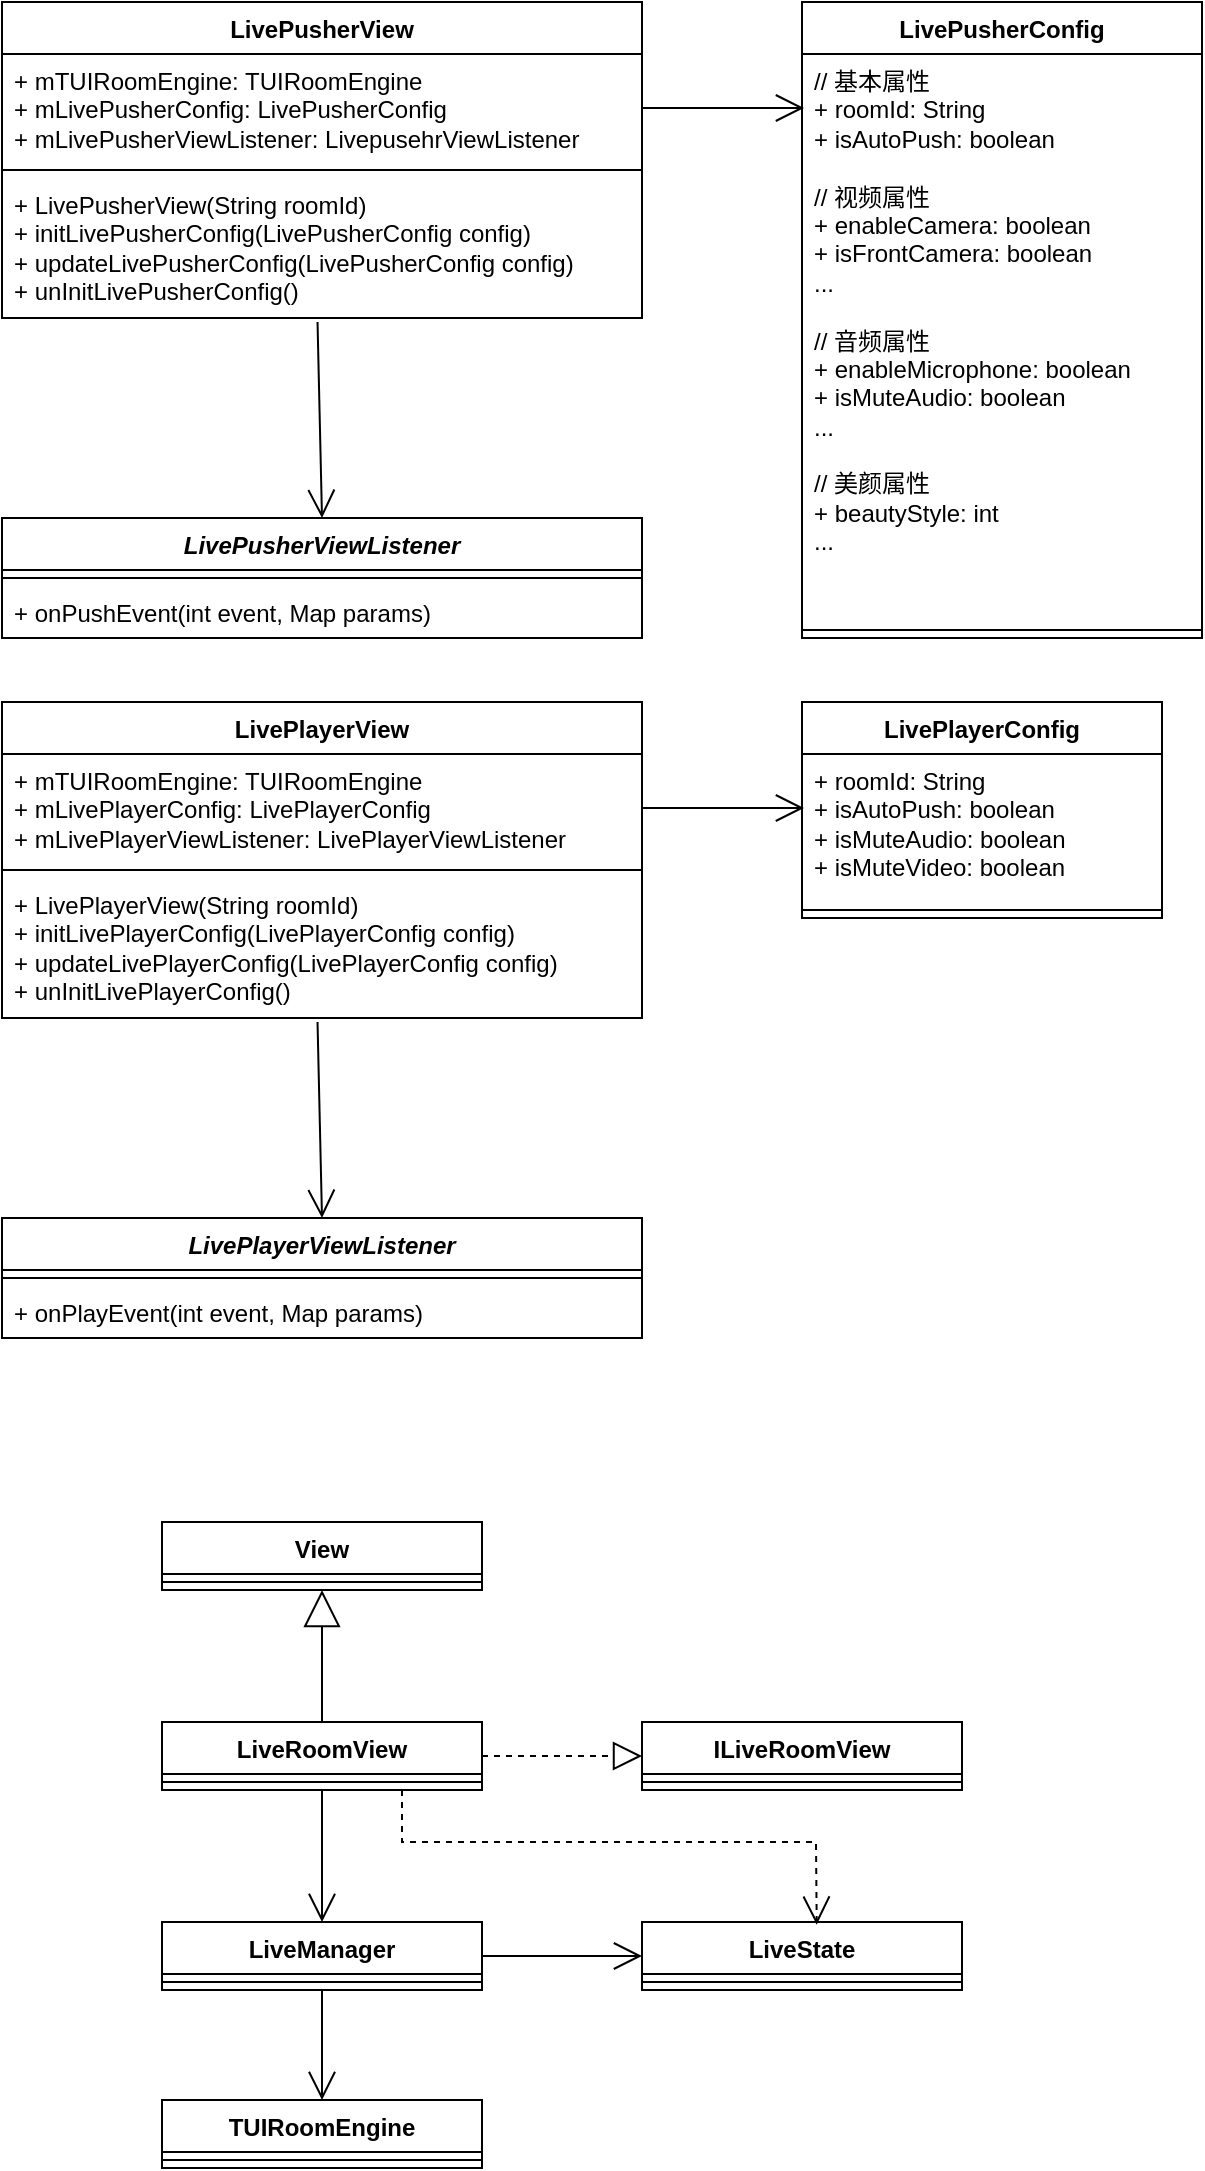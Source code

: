 <mxfile version="24.7.10">
  <diagram name="第 1 页" id="9S_YwSIK5CdDjr1kPvcS">
    <mxGraphModel dx="1207" dy="634" grid="1" gridSize="10" guides="1" tooltips="1" connect="1" arrows="1" fold="1" page="1" pageScale="1" pageWidth="827" pageHeight="1169" math="0" shadow="0">
      <root>
        <mxCell id="0" />
        <mxCell id="1" parent="0" />
        <mxCell id="oRy7QR4EtWhTwmGaqYeI-1" value="LivePusherView" style="swimlane;fontStyle=1;align=center;verticalAlign=top;childLayout=stackLayout;horizontal=1;startSize=26;horizontalStack=0;resizeParent=1;resizeParentMax=0;resizeLast=0;collapsible=1;marginBottom=0;whiteSpace=wrap;html=1;" parent="1" vertex="1">
          <mxGeometry x="160" y="120" width="320" height="158" as="geometry" />
        </mxCell>
        <mxCell id="oRy7QR4EtWhTwmGaqYeI-2" value="+ mTUIRoomEngine: TUIRoomEngine&lt;div&gt;+ mLivePusherConfig: LivePusherConfig&lt;/div&gt;&lt;div&gt;+ mLivePusherViewListener: LivepusehrViewListener&lt;/div&gt;" style="text;strokeColor=none;fillColor=none;align=left;verticalAlign=top;spacingLeft=4;spacingRight=4;overflow=hidden;rotatable=0;points=[[0,0.5],[1,0.5]];portConstraint=eastwest;whiteSpace=wrap;html=1;" parent="oRy7QR4EtWhTwmGaqYeI-1" vertex="1">
          <mxGeometry y="26" width="320" height="54" as="geometry" />
        </mxCell>
        <mxCell id="oRy7QR4EtWhTwmGaqYeI-3" value="" style="line;strokeWidth=1;fillColor=none;align=left;verticalAlign=middle;spacingTop=-1;spacingLeft=3;spacingRight=3;rotatable=0;labelPosition=right;points=[];portConstraint=eastwest;strokeColor=inherit;" parent="oRy7QR4EtWhTwmGaqYeI-1" vertex="1">
          <mxGeometry y="80" width="320" height="8" as="geometry" />
        </mxCell>
        <mxCell id="oRy7QR4EtWhTwmGaqYeI-4" value="+ LivePusherView(String roomId)&lt;div&gt;+ initLivePusherConfig(LivePusherConfig config)&lt;/div&gt;&lt;div&gt;+ updateLivePusherConfig(&lt;span style=&quot;background-color: initial;&quot;&gt;LivePusherConfig config&lt;/span&gt;&lt;span style=&quot;background-color: initial;&quot;&gt;)&lt;/span&gt;&lt;/div&gt;&lt;div&gt;&lt;span style=&quot;background-color: initial;&quot;&gt;+ unInitLivePusherConfig()&lt;/span&gt;&lt;/div&gt;" style="text;strokeColor=none;fillColor=none;align=left;verticalAlign=top;spacingLeft=4;spacingRight=4;overflow=hidden;rotatable=0;points=[[0,0.5],[1,0.5]];portConstraint=eastwest;whiteSpace=wrap;html=1;" parent="oRy7QR4EtWhTwmGaqYeI-1" vertex="1">
          <mxGeometry y="88" width="320" height="70" as="geometry" />
        </mxCell>
        <mxCell id="oRy7QR4EtWhTwmGaqYeI-5" value="LivePusherConfig" style="swimlane;fontStyle=1;align=center;verticalAlign=top;childLayout=stackLayout;horizontal=1;startSize=26;horizontalStack=0;resizeParent=1;resizeParentMax=0;resizeLast=0;collapsible=1;marginBottom=0;whiteSpace=wrap;html=1;" parent="1" vertex="1">
          <mxGeometry x="560" y="120" width="200" height="318" as="geometry" />
        </mxCell>
        <mxCell id="oRy7QR4EtWhTwmGaqYeI-6" value="// 基本属性&lt;div&gt;+ roomId: String&lt;/div&gt;&lt;div&gt;+ isAutoPush: boolean&lt;/div&gt;&lt;div&gt;&lt;br&gt;&lt;/div&gt;&lt;div&gt;// 视频属性&lt;/div&gt;&lt;div&gt;+ enableCamera: boolean&lt;/div&gt;&lt;div&gt;+ isFrontCamera: boolean&lt;/div&gt;&lt;div&gt;...&lt;/div&gt;&lt;div&gt;&lt;br&gt;&lt;/div&gt;&lt;div&gt;// 音频属性&lt;/div&gt;&lt;div&gt;&lt;div&gt;+ enableMicrophone: boolean&lt;/div&gt;&lt;div&gt;+ isMuteAudio: boolean&lt;/div&gt;&lt;div&gt;...&lt;/div&gt;&lt;/div&gt;&lt;div&gt;&lt;br&gt;&lt;/div&gt;&lt;div&gt;// 美颜属性&lt;/div&gt;&lt;div&gt;+ beautyStyle: int&lt;/div&gt;&lt;div&gt;...&lt;/div&gt;" style="text;strokeColor=none;fillColor=none;align=left;verticalAlign=top;spacingLeft=4;spacingRight=4;overflow=hidden;rotatable=0;points=[[0,0.5],[1,0.5]];portConstraint=eastwest;whiteSpace=wrap;html=1;" parent="oRy7QR4EtWhTwmGaqYeI-5" vertex="1">
          <mxGeometry y="26" width="200" height="284" as="geometry" />
        </mxCell>
        <mxCell id="oRy7QR4EtWhTwmGaqYeI-7" value="" style="line;strokeWidth=1;fillColor=none;align=left;verticalAlign=middle;spacingTop=-1;spacingLeft=3;spacingRight=3;rotatable=0;labelPosition=right;points=[];portConstraint=eastwest;strokeColor=inherit;" parent="oRy7QR4EtWhTwmGaqYeI-5" vertex="1">
          <mxGeometry y="310" width="200" height="8" as="geometry" />
        </mxCell>
        <mxCell id="oRy7QR4EtWhTwmGaqYeI-9" value="&lt;i&gt;LivePusherViewListener&lt;/i&gt;" style="swimlane;fontStyle=1;align=center;verticalAlign=top;childLayout=stackLayout;horizontal=1;startSize=26;horizontalStack=0;resizeParent=1;resizeParentMax=0;resizeLast=0;collapsible=1;marginBottom=0;whiteSpace=wrap;html=1;" parent="1" vertex="1">
          <mxGeometry x="160" y="378" width="320" height="60" as="geometry" />
        </mxCell>
        <mxCell id="oRy7QR4EtWhTwmGaqYeI-11" value="" style="line;strokeWidth=1;fillColor=none;align=left;verticalAlign=middle;spacingTop=-1;spacingLeft=3;spacingRight=3;rotatable=0;labelPosition=right;points=[];portConstraint=eastwest;strokeColor=inherit;" parent="oRy7QR4EtWhTwmGaqYeI-9" vertex="1">
          <mxGeometry y="26" width="320" height="8" as="geometry" />
        </mxCell>
        <mxCell id="oRy7QR4EtWhTwmGaqYeI-12" value="+ onPushEvent(int event, Map params)" style="text;strokeColor=none;fillColor=none;align=left;verticalAlign=top;spacingLeft=4;spacingRight=4;overflow=hidden;rotatable=0;points=[[0,0.5],[1,0.5]];portConstraint=eastwest;whiteSpace=wrap;html=1;" parent="oRy7QR4EtWhTwmGaqYeI-9" vertex="1">
          <mxGeometry y="34" width="320" height="26" as="geometry" />
        </mxCell>
        <mxCell id="oRy7QR4EtWhTwmGaqYeI-13" value="" style="endArrow=open;endFill=1;endSize=12;html=1;rounded=0;exitX=1;exitY=0.5;exitDx=0;exitDy=0;" parent="1" source="oRy7QR4EtWhTwmGaqYeI-2" edge="1">
          <mxGeometry width="160" relative="1" as="geometry">
            <mxPoint x="550" y="330" as="sourcePoint" />
            <mxPoint x="561" y="173" as="targetPoint" />
          </mxGeometry>
        </mxCell>
        <mxCell id="oRy7QR4EtWhTwmGaqYeI-14" value="" style="endArrow=open;endFill=1;endSize=12;html=1;rounded=0;exitX=0.493;exitY=1.029;exitDx=0;exitDy=0;exitPerimeter=0;entryX=0.5;entryY=0;entryDx=0;entryDy=0;" parent="1" source="oRy7QR4EtWhTwmGaqYeI-4" target="oRy7QR4EtWhTwmGaqYeI-9" edge="1">
          <mxGeometry width="160" relative="1" as="geometry">
            <mxPoint x="480" y="310" as="sourcePoint" />
            <mxPoint x="640" y="310" as="targetPoint" />
          </mxGeometry>
        </mxCell>
        <mxCell id="oRy7QR4EtWhTwmGaqYeI-15" value="LivePlayerView" style="swimlane;fontStyle=1;align=center;verticalAlign=top;childLayout=stackLayout;horizontal=1;startSize=26;horizontalStack=0;resizeParent=1;resizeParentMax=0;resizeLast=0;collapsible=1;marginBottom=0;whiteSpace=wrap;html=1;" parent="1" vertex="1">
          <mxGeometry x="160" y="470" width="320" height="158" as="geometry" />
        </mxCell>
        <mxCell id="oRy7QR4EtWhTwmGaqYeI-16" value="+ mTUIRoomEngine: TUIRoomEngine&lt;div&gt;+ mLivePlayerConfig: LivePlayerConfig&lt;/div&gt;&lt;div&gt;+ mLivePlayerViewListener: LivePlayerViewListener&lt;/div&gt;" style="text;strokeColor=none;fillColor=none;align=left;verticalAlign=top;spacingLeft=4;spacingRight=4;overflow=hidden;rotatable=0;points=[[0,0.5],[1,0.5]];portConstraint=eastwest;whiteSpace=wrap;html=1;" parent="oRy7QR4EtWhTwmGaqYeI-15" vertex="1">
          <mxGeometry y="26" width="320" height="54" as="geometry" />
        </mxCell>
        <mxCell id="oRy7QR4EtWhTwmGaqYeI-17" value="" style="line;strokeWidth=1;fillColor=none;align=left;verticalAlign=middle;spacingTop=-1;spacingLeft=3;spacingRight=3;rotatable=0;labelPosition=right;points=[];portConstraint=eastwest;strokeColor=inherit;" parent="oRy7QR4EtWhTwmGaqYeI-15" vertex="1">
          <mxGeometry y="80" width="320" height="8" as="geometry" />
        </mxCell>
        <mxCell id="oRy7QR4EtWhTwmGaqYeI-18" value="+ LivePlayerView(String roomId)&lt;div&gt;+ initLivePlayerConfig(LivePlayerConfig config)&lt;/div&gt;&lt;div&gt;+ updateLivePlayerConfig(&lt;span style=&quot;background-color: initial;&quot;&gt;LivePlayerConfig config&lt;/span&gt;&lt;span style=&quot;background-color: initial;&quot;&gt;)&lt;/span&gt;&lt;/div&gt;&lt;div&gt;&lt;span style=&quot;background-color: initial;&quot;&gt;+ unInitLivePlayerConfig()&lt;/span&gt;&lt;/div&gt;" style="text;strokeColor=none;fillColor=none;align=left;verticalAlign=top;spacingLeft=4;spacingRight=4;overflow=hidden;rotatable=0;points=[[0,0.5],[1,0.5]];portConstraint=eastwest;whiteSpace=wrap;html=1;" parent="oRy7QR4EtWhTwmGaqYeI-15" vertex="1">
          <mxGeometry y="88" width="320" height="70" as="geometry" />
        </mxCell>
        <mxCell id="oRy7QR4EtWhTwmGaqYeI-19" value="LivePlayerConfig" style="swimlane;fontStyle=1;align=center;verticalAlign=top;childLayout=stackLayout;horizontal=1;startSize=26;horizontalStack=0;resizeParent=1;resizeParentMax=0;resizeLast=0;collapsible=1;marginBottom=0;whiteSpace=wrap;html=1;" parent="1" vertex="1">
          <mxGeometry x="560" y="470" width="180" height="108" as="geometry" />
        </mxCell>
        <mxCell id="oRy7QR4EtWhTwmGaqYeI-20" value="&lt;div&gt;+ roomId: String&lt;/div&gt;&lt;div&gt;+ isAutoPush: boolean&lt;/div&gt;&lt;div&gt;+ isMuteAudio: boolean&lt;/div&gt;&lt;div&gt;+ isMuteVideo: boolean&lt;/div&gt;&lt;div&gt;&lt;br&gt;&lt;/div&gt;" style="text;strokeColor=none;fillColor=none;align=left;verticalAlign=top;spacingLeft=4;spacingRight=4;overflow=hidden;rotatable=0;points=[[0,0.5],[1,0.5]];portConstraint=eastwest;whiteSpace=wrap;html=1;" parent="oRy7QR4EtWhTwmGaqYeI-19" vertex="1">
          <mxGeometry y="26" width="180" height="74" as="geometry" />
        </mxCell>
        <mxCell id="oRy7QR4EtWhTwmGaqYeI-21" value="" style="line;strokeWidth=1;fillColor=none;align=left;verticalAlign=middle;spacingTop=-1;spacingLeft=3;spacingRight=3;rotatable=0;labelPosition=right;points=[];portConstraint=eastwest;strokeColor=inherit;" parent="oRy7QR4EtWhTwmGaqYeI-19" vertex="1">
          <mxGeometry y="100" width="180" height="8" as="geometry" />
        </mxCell>
        <mxCell id="oRy7QR4EtWhTwmGaqYeI-22" value="&lt;i&gt;LivePlayerViewListener&lt;/i&gt;" style="swimlane;fontStyle=1;align=center;verticalAlign=top;childLayout=stackLayout;horizontal=1;startSize=26;horizontalStack=0;resizeParent=1;resizeParentMax=0;resizeLast=0;collapsible=1;marginBottom=0;whiteSpace=wrap;html=1;" parent="1" vertex="1">
          <mxGeometry x="160" y="728" width="320" height="60" as="geometry" />
        </mxCell>
        <mxCell id="oRy7QR4EtWhTwmGaqYeI-23" value="" style="line;strokeWidth=1;fillColor=none;align=left;verticalAlign=middle;spacingTop=-1;spacingLeft=3;spacingRight=3;rotatable=0;labelPosition=right;points=[];portConstraint=eastwest;strokeColor=inherit;" parent="oRy7QR4EtWhTwmGaqYeI-22" vertex="1">
          <mxGeometry y="26" width="320" height="8" as="geometry" />
        </mxCell>
        <mxCell id="oRy7QR4EtWhTwmGaqYeI-24" value="+ onPlayEvent(int event, Map params)" style="text;strokeColor=none;fillColor=none;align=left;verticalAlign=top;spacingLeft=4;spacingRight=4;overflow=hidden;rotatable=0;points=[[0,0.5],[1,0.5]];portConstraint=eastwest;whiteSpace=wrap;html=1;" parent="oRy7QR4EtWhTwmGaqYeI-22" vertex="1">
          <mxGeometry y="34" width="320" height="26" as="geometry" />
        </mxCell>
        <mxCell id="oRy7QR4EtWhTwmGaqYeI-25" value="" style="endArrow=open;endFill=1;endSize=12;html=1;rounded=0;exitX=1;exitY=0.5;exitDx=0;exitDy=0;" parent="1" source="oRy7QR4EtWhTwmGaqYeI-16" edge="1">
          <mxGeometry width="160" relative="1" as="geometry">
            <mxPoint x="550" y="680" as="sourcePoint" />
            <mxPoint x="561" y="523" as="targetPoint" />
          </mxGeometry>
        </mxCell>
        <mxCell id="oRy7QR4EtWhTwmGaqYeI-26" value="" style="endArrow=open;endFill=1;endSize=12;html=1;rounded=0;exitX=0.493;exitY=1.029;exitDx=0;exitDy=0;exitPerimeter=0;entryX=0.5;entryY=0;entryDx=0;entryDy=0;" parent="1" source="oRy7QR4EtWhTwmGaqYeI-18" target="oRy7QR4EtWhTwmGaqYeI-22" edge="1">
          <mxGeometry width="160" relative="1" as="geometry">
            <mxPoint x="480" y="660" as="sourcePoint" />
            <mxPoint x="640" y="660" as="targetPoint" />
          </mxGeometry>
        </mxCell>
        <mxCell id="iLVsJcSUojL3Ou1hLIS3-1" value="LiveRoomView" style="swimlane;fontStyle=1;align=center;verticalAlign=top;childLayout=stackLayout;horizontal=1;startSize=26;horizontalStack=0;resizeParent=1;resizeParentMax=0;resizeLast=0;collapsible=1;marginBottom=0;whiteSpace=wrap;html=1;" vertex="1" parent="1">
          <mxGeometry x="240" y="980" width="160" height="34" as="geometry" />
        </mxCell>
        <mxCell id="iLVsJcSUojL3Ou1hLIS3-3" value="" style="line;strokeWidth=1;fillColor=none;align=left;verticalAlign=middle;spacingTop=-1;spacingLeft=3;spacingRight=3;rotatable=0;labelPosition=right;points=[];portConstraint=eastwest;strokeColor=inherit;" vertex="1" parent="iLVsJcSUojL3Ou1hLIS3-1">
          <mxGeometry y="26" width="160" height="8" as="geometry" />
        </mxCell>
        <mxCell id="iLVsJcSUojL3Ou1hLIS3-5" value="" style="endArrow=block;dashed=1;endFill=0;endSize=12;html=1;rounded=0;exitX=1;exitY=0.5;exitDx=0;exitDy=0;entryX=0;entryY=0.5;entryDx=0;entryDy=0;" edge="1" parent="1" source="iLVsJcSUojL3Ou1hLIS3-1" target="iLVsJcSUojL3Ou1hLIS3-11">
          <mxGeometry width="160" relative="1" as="geometry">
            <mxPoint x="400" y="1019" as="sourcePoint" />
            <mxPoint x="520" y="1020" as="targetPoint" />
          </mxGeometry>
        </mxCell>
        <mxCell id="iLVsJcSUojL3Ou1hLIS3-11" value="ILiveRoomView" style="swimlane;fontStyle=1;align=center;verticalAlign=top;childLayout=stackLayout;horizontal=1;startSize=26;horizontalStack=0;resizeParent=1;resizeParentMax=0;resizeLast=0;collapsible=1;marginBottom=0;whiteSpace=wrap;html=1;" vertex="1" parent="1">
          <mxGeometry x="480" y="980" width="160" height="34" as="geometry" />
        </mxCell>
        <mxCell id="iLVsJcSUojL3Ou1hLIS3-13" value="" style="line;strokeWidth=1;fillColor=none;align=left;verticalAlign=middle;spacingTop=-1;spacingLeft=3;spacingRight=3;rotatable=0;labelPosition=right;points=[];portConstraint=eastwest;strokeColor=inherit;" vertex="1" parent="iLVsJcSUojL3Ou1hLIS3-11">
          <mxGeometry y="26" width="160" height="8" as="geometry" />
        </mxCell>
        <mxCell id="iLVsJcSUojL3Ou1hLIS3-15" value="View" style="swimlane;fontStyle=1;align=center;verticalAlign=top;childLayout=stackLayout;horizontal=1;startSize=26;horizontalStack=0;resizeParent=1;resizeParentMax=0;resizeLast=0;collapsible=1;marginBottom=0;whiteSpace=wrap;html=1;" vertex="1" parent="1">
          <mxGeometry x="240" y="880" width="160" height="34" as="geometry" />
        </mxCell>
        <mxCell id="iLVsJcSUojL3Ou1hLIS3-17" value="" style="line;strokeWidth=1;fillColor=none;align=left;verticalAlign=middle;spacingTop=-1;spacingLeft=3;spacingRight=3;rotatable=0;labelPosition=right;points=[];portConstraint=eastwest;strokeColor=inherit;" vertex="1" parent="iLVsJcSUojL3Ou1hLIS3-15">
          <mxGeometry y="26" width="160" height="8" as="geometry" />
        </mxCell>
        <mxCell id="iLVsJcSUojL3Ou1hLIS3-22" value="" style="endArrow=block;endSize=16;endFill=0;html=1;rounded=0;exitX=0.5;exitY=0;exitDx=0;exitDy=0;entryX=0.5;entryY=1;entryDx=0;entryDy=0;" edge="1" parent="1" source="iLVsJcSUojL3Ou1hLIS3-1" target="iLVsJcSUojL3Ou1hLIS3-15">
          <mxGeometry width="160" relative="1" as="geometry">
            <mxPoint x="330" y="1110" as="sourcePoint" />
            <mxPoint x="490" y="1110" as="targetPoint" />
          </mxGeometry>
        </mxCell>
        <mxCell id="iLVsJcSUojL3Ou1hLIS3-23" value="LiveManager" style="swimlane;fontStyle=1;align=center;verticalAlign=top;childLayout=stackLayout;horizontal=1;startSize=26;horizontalStack=0;resizeParent=1;resizeParentMax=0;resizeLast=0;collapsible=1;marginBottom=0;whiteSpace=wrap;html=1;" vertex="1" parent="1">
          <mxGeometry x="240" y="1080" width="160" height="34" as="geometry" />
        </mxCell>
        <mxCell id="iLVsJcSUojL3Ou1hLIS3-24" value="" style="line;strokeWidth=1;fillColor=none;align=left;verticalAlign=middle;spacingTop=-1;spacingLeft=3;spacingRight=3;rotatable=0;labelPosition=right;points=[];portConstraint=eastwest;strokeColor=inherit;" vertex="1" parent="iLVsJcSUojL3Ou1hLIS3-23">
          <mxGeometry y="26" width="160" height="8" as="geometry" />
        </mxCell>
        <mxCell id="iLVsJcSUojL3Ou1hLIS3-25" value="" style="endArrow=open;endFill=1;endSize=12;html=1;rounded=0;exitX=0.5;exitY=1;exitDx=0;exitDy=0;" edge="1" parent="1" source="iLVsJcSUojL3Ou1hLIS3-1" target="iLVsJcSUojL3Ou1hLIS3-23">
          <mxGeometry width="160" relative="1" as="geometry">
            <mxPoint x="330" y="1090" as="sourcePoint" />
            <mxPoint x="490" y="1090" as="targetPoint" />
          </mxGeometry>
        </mxCell>
        <mxCell id="iLVsJcSUojL3Ou1hLIS3-26" value="LiveState" style="swimlane;fontStyle=1;align=center;verticalAlign=top;childLayout=stackLayout;horizontal=1;startSize=26;horizontalStack=0;resizeParent=1;resizeParentMax=0;resizeLast=0;collapsible=1;marginBottom=0;whiteSpace=wrap;html=1;" vertex="1" parent="1">
          <mxGeometry x="480" y="1080" width="160" height="34" as="geometry" />
        </mxCell>
        <mxCell id="iLVsJcSUojL3Ou1hLIS3-27" value="" style="line;strokeWidth=1;fillColor=none;align=left;verticalAlign=middle;spacingTop=-1;spacingLeft=3;spacingRight=3;rotatable=0;labelPosition=right;points=[];portConstraint=eastwest;strokeColor=inherit;" vertex="1" parent="iLVsJcSUojL3Ou1hLIS3-26">
          <mxGeometry y="26" width="160" height="8" as="geometry" />
        </mxCell>
        <mxCell id="iLVsJcSUojL3Ou1hLIS3-28" value="" style="endArrow=open;endFill=1;endSize=12;html=1;rounded=0;exitX=1;exitY=0.5;exitDx=0;exitDy=0;entryX=0;entryY=0.5;entryDx=0;entryDy=0;" edge="1" parent="1" source="iLVsJcSUojL3Ou1hLIS3-23" target="iLVsJcSUojL3Ou1hLIS3-26">
          <mxGeometry width="160" relative="1" as="geometry">
            <mxPoint x="330" y="1024" as="sourcePoint" />
            <mxPoint x="330" y="1090" as="targetPoint" />
          </mxGeometry>
        </mxCell>
        <mxCell id="iLVsJcSUojL3Ou1hLIS3-34" value="" style="endArrow=open;endSize=12;dashed=1;html=1;rounded=0;exitX=0.75;exitY=1;exitDx=0;exitDy=0;entryX=0.546;entryY=0.039;entryDx=0;entryDy=0;entryPerimeter=0;" edge="1" parent="1" source="iLVsJcSUojL3Ou1hLIS3-1" target="iLVsJcSUojL3Ou1hLIS3-26">
          <mxGeometry width="160" relative="1" as="geometry">
            <mxPoint x="240" y="1090" as="sourcePoint" />
            <mxPoint x="400" y="1090" as="targetPoint" />
            <Array as="points">
              <mxPoint x="360" y="1040" />
              <mxPoint x="567" y="1040" />
            </Array>
          </mxGeometry>
        </mxCell>
        <mxCell id="iLVsJcSUojL3Ou1hLIS3-36" value="TUIRoomEngine" style="swimlane;fontStyle=1;align=center;verticalAlign=top;childLayout=stackLayout;horizontal=1;startSize=26;horizontalStack=0;resizeParent=1;resizeParentMax=0;resizeLast=0;collapsible=1;marginBottom=0;whiteSpace=wrap;html=1;" vertex="1" parent="1">
          <mxGeometry x="240" y="1169" width="160" height="34" as="geometry" />
        </mxCell>
        <mxCell id="iLVsJcSUojL3Ou1hLIS3-38" value="" style="line;strokeWidth=1;fillColor=none;align=left;verticalAlign=middle;spacingTop=-1;spacingLeft=3;spacingRight=3;rotatable=0;labelPosition=right;points=[];portConstraint=eastwest;strokeColor=inherit;" vertex="1" parent="iLVsJcSUojL3Ou1hLIS3-36">
          <mxGeometry y="26" width="160" height="8" as="geometry" />
        </mxCell>
        <mxCell id="iLVsJcSUojL3Ou1hLIS3-40" value="" style="endArrow=open;endFill=1;endSize=12;html=1;rounded=0;exitX=0.5;exitY=1;exitDx=0;exitDy=0;entryX=0.5;entryY=0;entryDx=0;entryDy=0;" edge="1" parent="1" source="iLVsJcSUojL3Ou1hLIS3-23" target="iLVsJcSUojL3Ou1hLIS3-36">
          <mxGeometry width="160" relative="1" as="geometry">
            <mxPoint x="240" y="1000" as="sourcePoint" />
            <mxPoint x="400" y="1000" as="targetPoint" />
          </mxGeometry>
        </mxCell>
      </root>
    </mxGraphModel>
  </diagram>
</mxfile>
